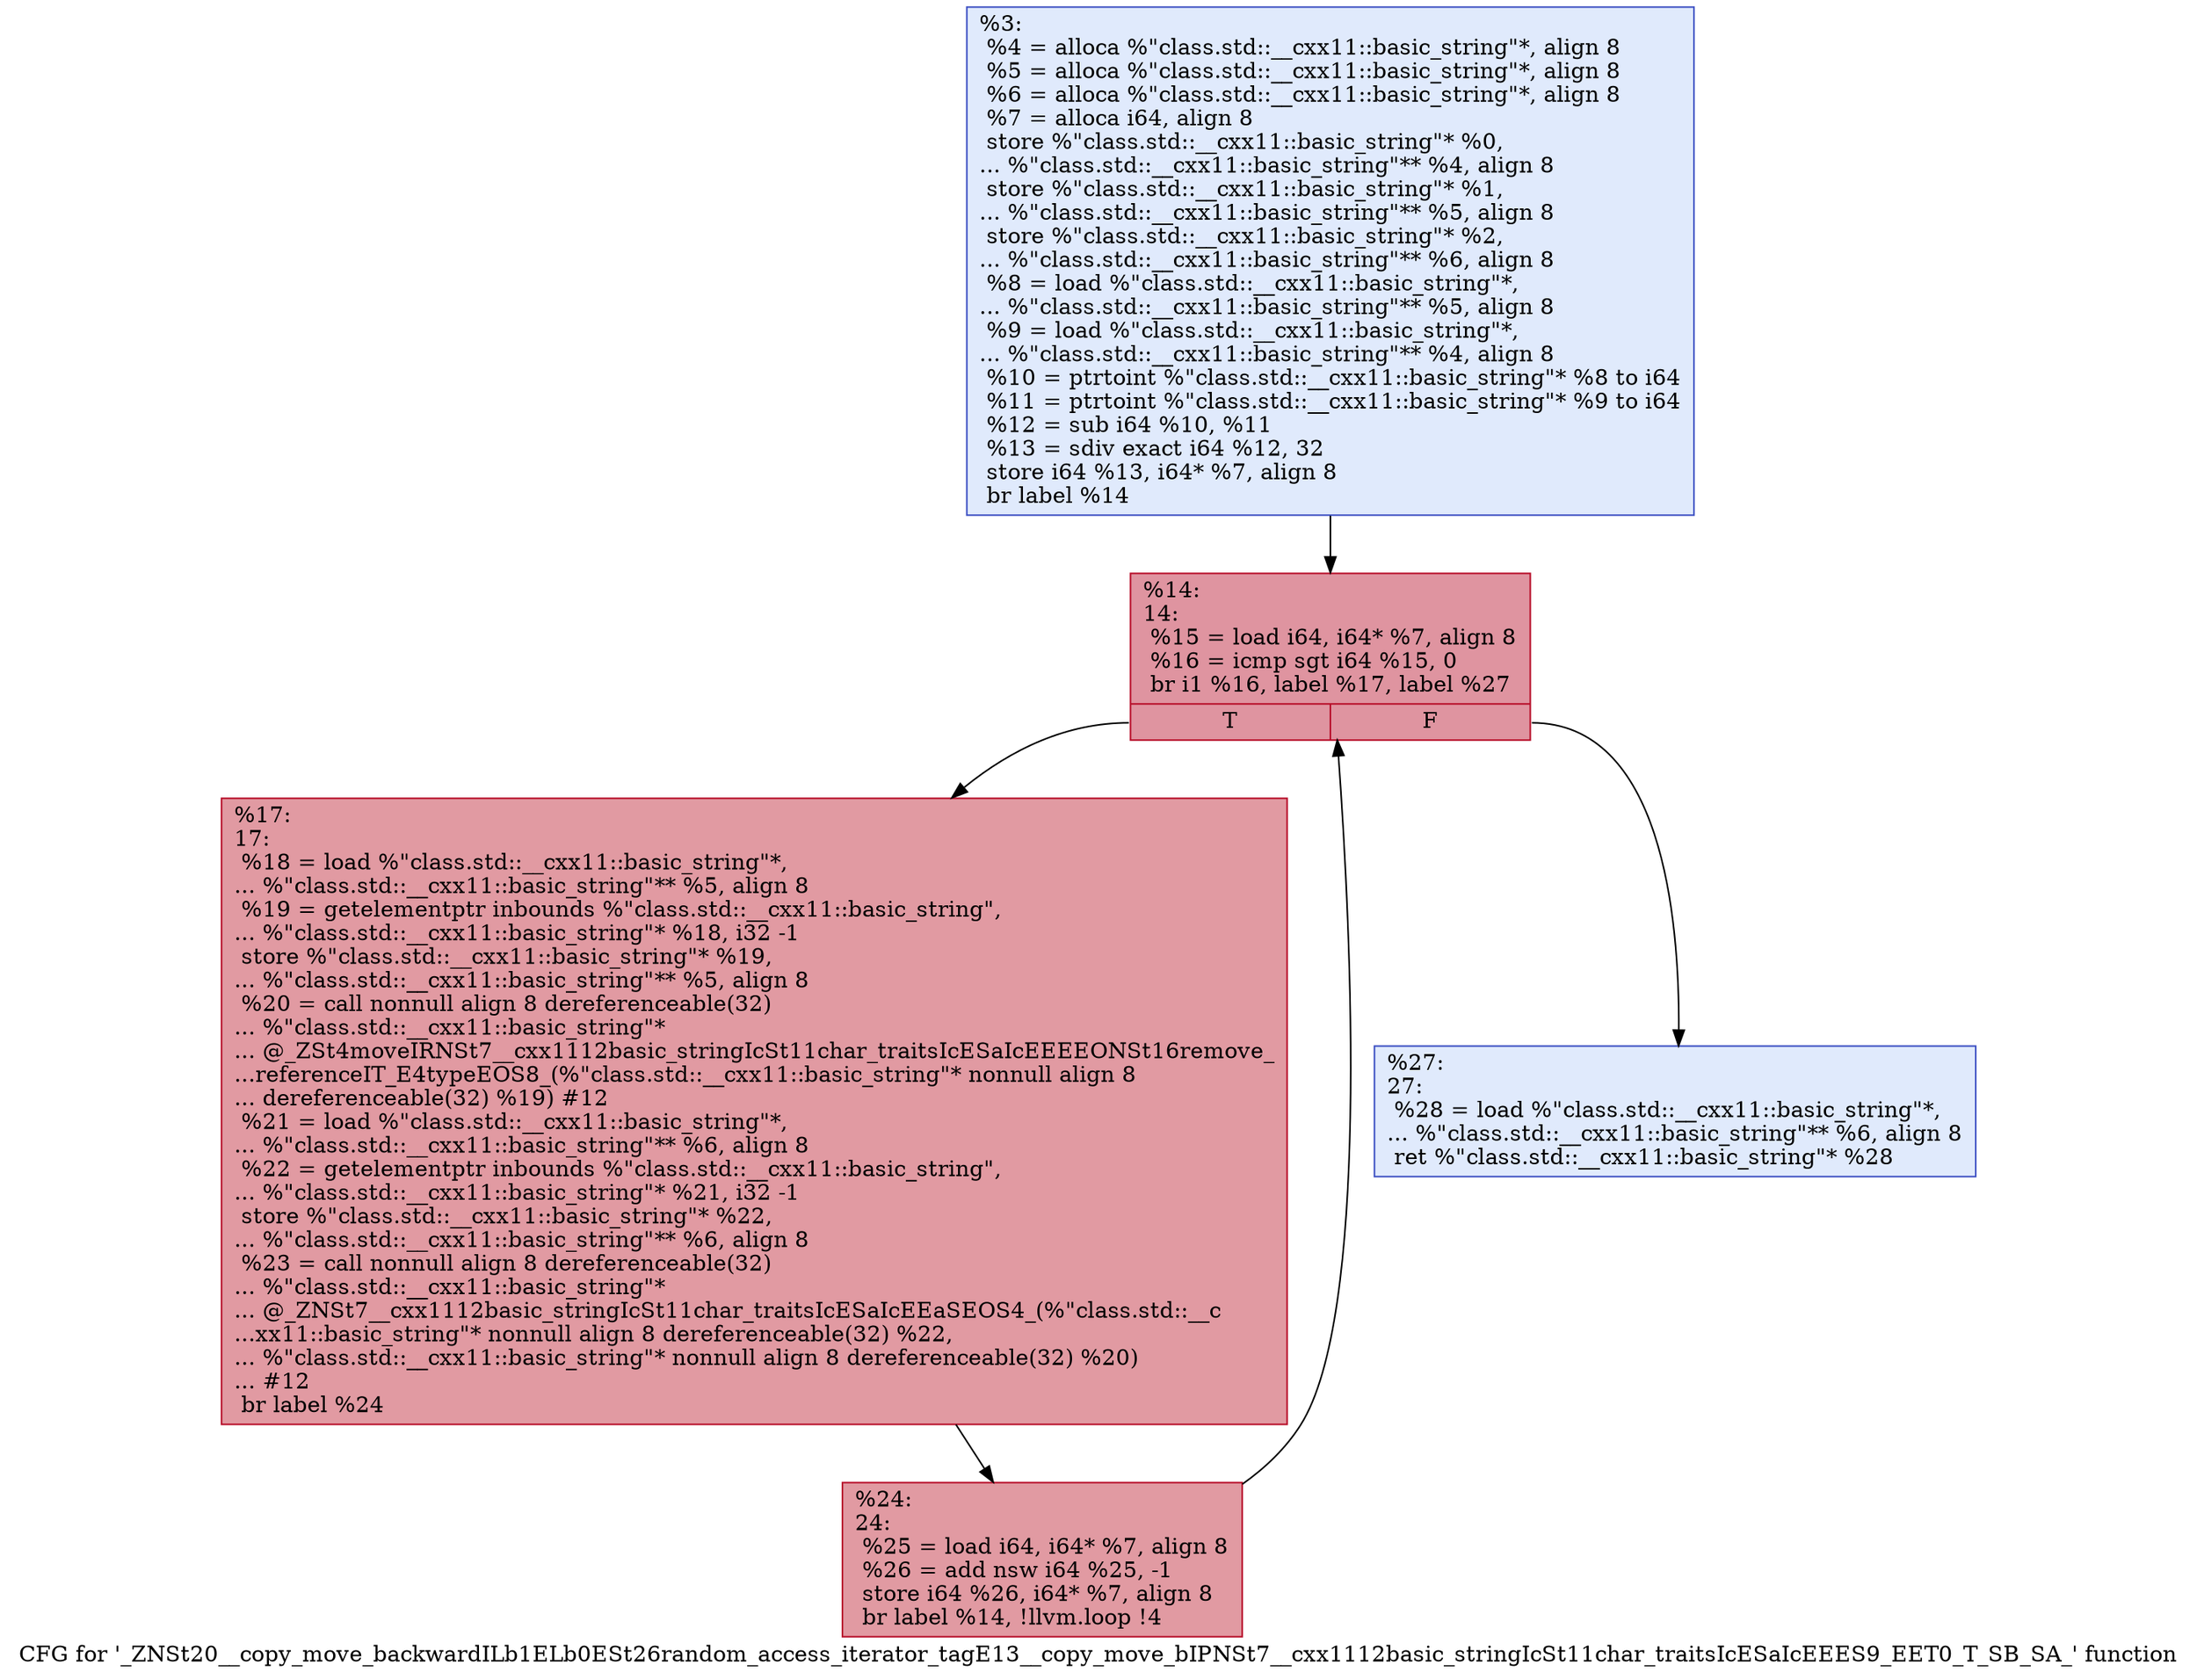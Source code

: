 digraph "CFG for '_ZNSt20__copy_move_backwardILb1ELb0ESt26random_access_iterator_tagE13__copy_move_bIPNSt7__cxx1112basic_stringIcSt11char_traitsIcESaIcEEES9_EET0_T_SB_SA_' function" {
	label="CFG for '_ZNSt20__copy_move_backwardILb1ELb0ESt26random_access_iterator_tagE13__copy_move_bIPNSt7__cxx1112basic_stringIcSt11char_traitsIcESaIcEEES9_EET0_T_SB_SA_' function";

	Node0x5592611576a0 [shape=record,color="#3d50c3ff", style=filled, fillcolor="#b9d0f970",label="{%3:\l  %4 = alloca %\"class.std::__cxx11::basic_string\"*, align 8\l  %5 = alloca %\"class.std::__cxx11::basic_string\"*, align 8\l  %6 = alloca %\"class.std::__cxx11::basic_string\"*, align 8\l  %7 = alloca i64, align 8\l  store %\"class.std::__cxx11::basic_string\"* %0,\l... %\"class.std::__cxx11::basic_string\"** %4, align 8\l  store %\"class.std::__cxx11::basic_string\"* %1,\l... %\"class.std::__cxx11::basic_string\"** %5, align 8\l  store %\"class.std::__cxx11::basic_string\"* %2,\l... %\"class.std::__cxx11::basic_string\"** %6, align 8\l  %8 = load %\"class.std::__cxx11::basic_string\"*,\l... %\"class.std::__cxx11::basic_string\"** %5, align 8\l  %9 = load %\"class.std::__cxx11::basic_string\"*,\l... %\"class.std::__cxx11::basic_string\"** %4, align 8\l  %10 = ptrtoint %\"class.std::__cxx11::basic_string\"* %8 to i64\l  %11 = ptrtoint %\"class.std::__cxx11::basic_string\"* %9 to i64\l  %12 = sub i64 %10, %11\l  %13 = sdiv exact i64 %12, 32\l  store i64 %13, i64* %7, align 8\l  br label %14\l}"];
	Node0x5592611576a0 -> Node0x559261157760;
	Node0x559261157760 [shape=record,color="#b70d28ff", style=filled, fillcolor="#b70d2870",label="{%14:\l14:                                               \l  %15 = load i64, i64* %7, align 8\l  %16 = icmp sgt i64 %15, 0\l  br i1 %16, label %17, label %27\l|{<s0>T|<s1>F}}"];
	Node0x559261157760:s0 -> Node0x559261157f00;
	Node0x559261157760:s1 -> Node0x559261157f50;
	Node0x559261157f00 [shape=record,color="#b70d28ff", style=filled, fillcolor="#bb1b2c70",label="{%17:\l17:                                               \l  %18 = load %\"class.std::__cxx11::basic_string\"*,\l... %\"class.std::__cxx11::basic_string\"** %5, align 8\l  %19 = getelementptr inbounds %\"class.std::__cxx11::basic_string\",\l... %\"class.std::__cxx11::basic_string\"* %18, i32 -1\l  store %\"class.std::__cxx11::basic_string\"* %19,\l... %\"class.std::__cxx11::basic_string\"** %5, align 8\l  %20 = call nonnull align 8 dereferenceable(32)\l... %\"class.std::__cxx11::basic_string\"*\l... @_ZSt4moveIRNSt7__cxx1112basic_stringIcSt11char_traitsIcESaIcEEEEONSt16remove_\l...referenceIT_E4typeEOS8_(%\"class.std::__cxx11::basic_string\"* nonnull align 8\l... dereferenceable(32) %19) #12\l  %21 = load %\"class.std::__cxx11::basic_string\"*,\l... %\"class.std::__cxx11::basic_string\"** %6, align 8\l  %22 = getelementptr inbounds %\"class.std::__cxx11::basic_string\",\l... %\"class.std::__cxx11::basic_string\"* %21, i32 -1\l  store %\"class.std::__cxx11::basic_string\"* %22,\l... %\"class.std::__cxx11::basic_string\"** %6, align 8\l  %23 = call nonnull align 8 dereferenceable(32)\l... %\"class.std::__cxx11::basic_string\"*\l... @_ZNSt7__cxx1112basic_stringIcSt11char_traitsIcESaIcEEaSEOS4_(%\"class.std::__c\l...xx11::basic_string\"* nonnull align 8 dereferenceable(32) %22,\l... %\"class.std::__cxx11::basic_string\"* nonnull align 8 dereferenceable(32) %20)\l... #12\l  br label %24\l}"];
	Node0x559261157f00 -> Node0x5592611583b0;
	Node0x5592611583b0 [shape=record,color="#b70d28ff", style=filled, fillcolor="#bb1b2c70",label="{%24:\l24:                                               \l  %25 = load i64, i64* %7, align 8\l  %26 = add nsw i64 %25, -1\l  store i64 %26, i64* %7, align 8\l  br label %14, !llvm.loop !4\l}"];
	Node0x5592611583b0 -> Node0x559261157760;
	Node0x559261157f50 [shape=record,color="#3d50c3ff", style=filled, fillcolor="#b9d0f970",label="{%27:\l27:                                               \l  %28 = load %\"class.std::__cxx11::basic_string\"*,\l... %\"class.std::__cxx11::basic_string\"** %6, align 8\l  ret %\"class.std::__cxx11::basic_string\"* %28\l}"];
}
